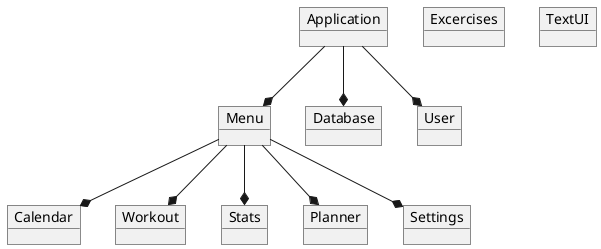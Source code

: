 @startuml
object Application
object Menu
object Database
object Calendar
object Workout
object Stats
object User
object Planner
object Excercises
object Settings
object TextUI

Application --* Database
Application --* Menu
Application --* User

Menu --* Planner
Menu --* Settings
Menu --* Calendar
Menu --* Workout
Menu --* Stats

@enduml